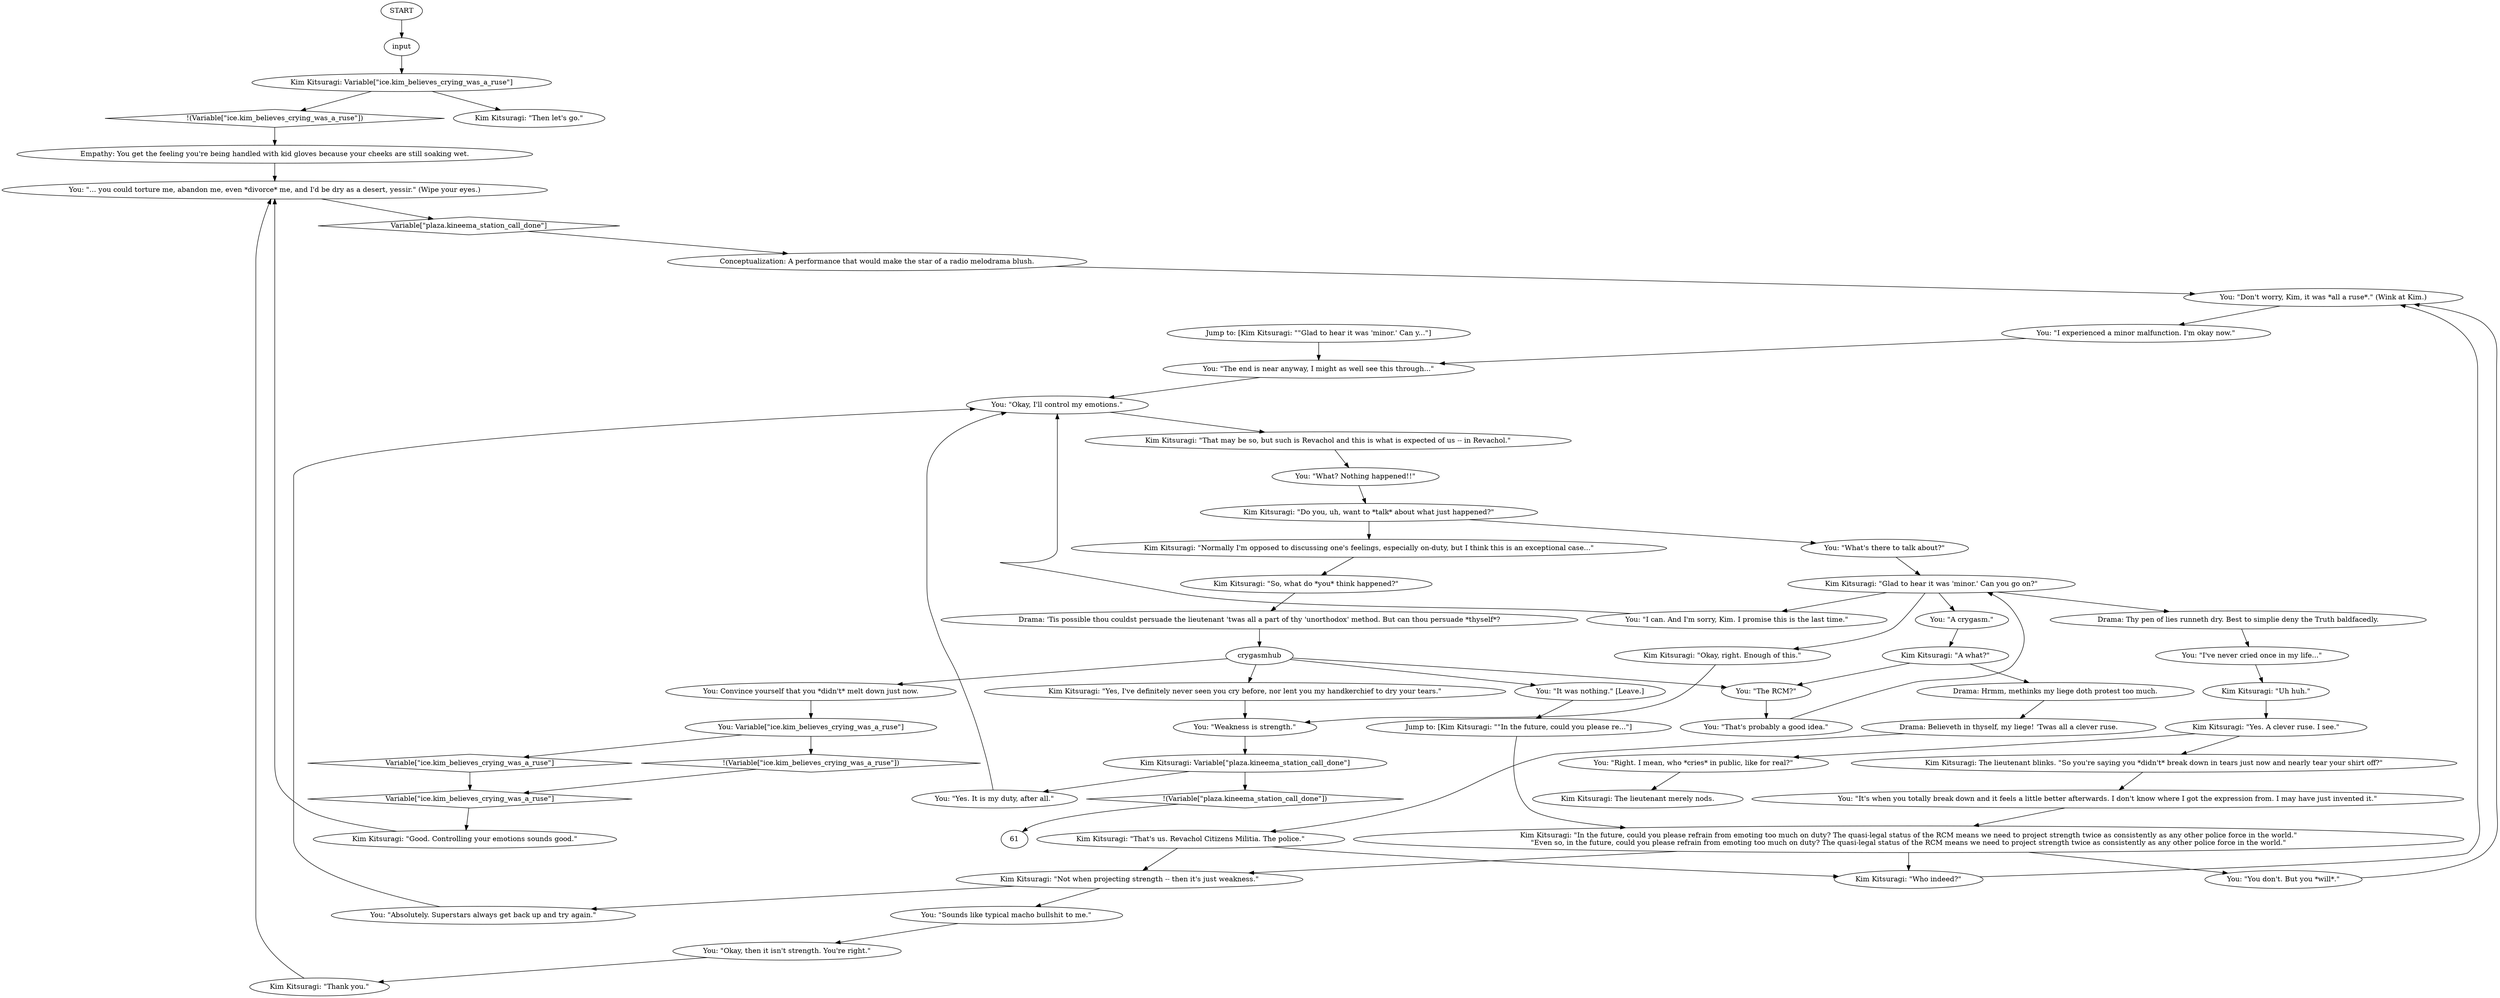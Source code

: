 # ICE / AFTER CRYING KIM
# Automatically starts after Acele's dialogue ends with her line "Crying is good. Get it out and then maybe we can talk, okay?"
# ==================================================
digraph G {
	  0 [label="START"];
	  1 [label="input"];
	  2 [label="Kim Kitsuragi: \"A what?\""];
	  3 [label="Kim Kitsuragi: \"In the future, could you please refrain from emoting too much on duty? The quasi-legal status of the RCM means we need to project strength twice as consistently as any other police force in the world.\"\n\"Even so, in the future, could you please refrain from emoting too much on duty? The quasi-legal status of the RCM means we need to project strength twice as consistently as any other police force in the world.\"
"];
	  4 [label="You: \"Sounds like typical macho bullshit to me.\""];
	  5 [label="Drama: 'Tis possible thou couldst persuade the lieutenant 'twas all a part of thy 'unorthodox' method. But can thou persuade *thyself*?"];
	  6 [label="crygasmhub"];
	  7 [label="You: \"What's there to talk about?\""];
	  8 [label="Kim Kitsuragi: \"So, what do *you* think happened?\""];
	  9 [label="Kim Kitsuragi: \"Thank you.\""];
	  10 [label="You: \"I can. And I'm sorry, Kim. I promise this is the last time.\""];
	  11 [label="You: Convince yourself that you *didn't* melt down just now."];
	  12 [label="You: Variable[\"ice.kim_believes_crying_was_a_ruse\"]"];
	  13 [label="Variable[\"ice.kim_believes_crying_was_a_ruse\"]", shape=diamond];
	  14 [label="!(Variable[\"ice.kim_believes_crying_was_a_ruse\"])", shape=diamond];
	  15 [label="Kim Kitsuragi: \"Uh huh.\""];
	  16 [label="You: \"Right. I mean, who *cries* in public, like for real?\""];
	  17 [label="Jump to: [Kim Kitsuragi: \"\"Glad to hear it was 'minor.' Can y...\"]"];
	  18 [label="You: \"... you could torture me, abandon me, even *divorce* me, and I'd be dry as a desert, yessir.\" (Wipe your eyes.)"];
	  19 [label="Kim Kitsuragi: \"Yes. A clever ruse. I see.\""];
	  20 [label="You: \"I experienced a minor malfunction. I'm okay now.\""];
	  21 [label="You: \"The RCM?\""];
	  22 [label="You: \"You don't. But you *will*.\""];
	  23 [label="Kim Kitsuragi: The lieutenant blinks. \"So you're saying you *didn't* break down in tears just now and nearly tear your shirt off?\""];
	  24 [label="Kim Kitsuragi: \"Do you, uh, want to *talk* about what just happened?\""];
	  25 [label="Kim Kitsuragi: Variable[\"ice.kim_believes_crying_was_a_ruse\"]"];
	  26 [label="Variable[\"ice.kim_believes_crying_was_a_ruse\"]", shape=diamond];
	  27 [label="!(Variable[\"ice.kim_believes_crying_was_a_ruse\"])", shape=diamond];
	  28 [label="Kim Kitsuragi: \"Then let's go.\""];
	  29 [label="You: \"Okay, I'll control my emotions.\""];
	  30 [label="Kim Kitsuragi: \"Who indeed?\""];
	  31 [label="Kim Kitsuragi: The lieutenant merely nods."];
	  32 [label="Jump to: [Kim Kitsuragi: \"\"In the future, could you please re...\"]"];
	  33 [label="You: \"Don't worry, Kim, it was *all a ruse*.\" (Wink at Kim.)"];
	  34 [label="Kim Kitsuragi: \"That's us. Revachol Citizens Militia. The police.\""];
	  35 [label="You: \"That's probably a good idea.\""];
	  36 [label="Kim Kitsuragi: \"Normally I'm opposed to discussing one's feelings, especially on-duty, but I think this is an exceptional case...\""];
	  37 [label="Kim Kitsuragi: \"Glad to hear it was 'minor.' Can you go on?\""];
	  38 [label="You: \"The end is near anyway, I might as well see this through...\""];
	  39 [label="Drama: Thy pen of lies runneth dry. Best to simplie deny the Truth baldfacedly."];
	  40 [label="Empathy: You get the feeling you're being handled with kid gloves because your cheeks are still soaking wet."];
	  41 [label="You: \"What? Nothing happened!!\""];
	  42 [label="You: \"I've never cried once in my life...\""];
	  43 [label="You: \"It's when you totally break down and it feels a little better afterwards. I don't know where I got the expression from. I may have just invented it.\""];
	  44 [label="Drama: Hrmm, methinks my liege doth protest too much."];
	  45 [label="You: \"Weakness is strength.\""];
	  46 [label="Kim Kitsuragi: \"Not when projecting strength -- then it's just weakness.\""];
	  47 [label="Kim Kitsuragi: Variable[\"plaza.kineema_station_call_done\"]"];
	  48 [label="Variable[\"plaza.kineema_station_call_done\"]", shape=diamond];
	  49 [label="!(Variable[\"plaza.kineema_station_call_done\"])", shape=diamond];
	  50 [label="You: \"Yes. It is my duty, after all.\""];
	  51 [label="You: \"A crygasm.\""];
	  52 [label="You: \"It was nothing.\" [Leave.]"];
	  53 [label="Kim Kitsuragi: \"Yes, I've definitely never seen you cry before, nor lent you my handkerchief to dry your tears.\""];
	  54 [label="Conceptualization: A performance that would make the star of a radio melodrama blush."];
	  55 [label="Drama: Believeth in thyself, my liege! 'Twas all a clever ruse."];
	  56 [label="Kim Kitsuragi: \"Good. Controlling your emotions sounds good.\""];
	  57 [label="Kim Kitsuragi: \"That may be so, but such is Revachol and this is what is expected of us -- in Revachol.\""];
	  58 [label="You: \"Okay, then it isn't strength. You're right.\""];
	  59 [label="You: \"Absolutely. Superstars always get back up and try again.\""];
	  60 [label="Kim Kitsuragi: \"Okay, right. Enough of this.\""];
	  0 -> 1
	  1 -> 25
	  2 -> 44
	  2 -> 21
	  3 -> 46
	  3 -> 22
	  3 -> 30
	  4 -> 58
	  5 -> 6
	  6 -> 53
	  6 -> 11
	  6 -> 52
	  6 -> 21
	  7 -> 37
	  8 -> 5
	  9 -> 18
	  10 -> 29
	  11 -> 12
	  12 -> 13
	  12 -> 14
	  13 -> 26
	  14 -> 26
	  15 -> 19
	  16 -> 31
	  17 -> 38
	  18 -> 48
	  19 -> 16
	  19 -> 23
	  20 -> 38
	  21 -> 35
	  22 -> 33
	  23 -> 43
	  24 -> 36
	  24 -> 7
	  25 -> 27
	  25 -> 28
	  26 -> 56
	  27 -> 40
	  29 -> 57
	  30 -> 33
	  32 -> 3
	  33 -> 20
	  34 -> 46
	  34 -> 30
	  35 -> 37
	  36 -> 8
	  37 -> 10
	  37 -> 51
	  37 -> 60
	  37 -> 39
	  38 -> 29
	  39 -> 42
	  40 -> 18
	  41 -> 24
	  42 -> 15
	  43 -> 3
	  44 -> 55
	  45 -> 47
	  46 -> 59
	  46 -> 4
	  47 -> 49
	  47 -> 50
	  48 -> 54
	  49 -> 61
	  50 -> 29
	  51 -> 2
	  52 -> 32
	  53 -> 45
	  54 -> 33
	  55 -> 34
	  56 -> 18
	  57 -> 41
	  58 -> 9
	  59 -> 29
	  60 -> 45
}

